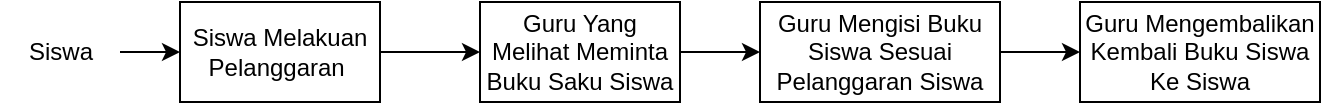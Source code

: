 <mxfile version="24.7.7">
  <diagram name="Halaman-1" id="v4kKE3ghkxSC4PJq36cw">
    <mxGraphModel dx="1114" dy="510" grid="1" gridSize="10" guides="1" tooltips="1" connect="1" arrows="1" fold="1" page="1" pageScale="1" pageWidth="827" pageHeight="1169" math="0" shadow="0">
      <root>
        <mxCell id="0" />
        <mxCell id="1" parent="0" />
        <mxCell id="2enkI-pQlf27LS5VBOBX-8" value="" style="edgeStyle=orthogonalEdgeStyle;rounded=0;orthogonalLoop=1;jettySize=auto;html=1;" edge="1" parent="1" source="2enkI-pQlf27LS5VBOBX-1" target="2enkI-pQlf27LS5VBOBX-7">
          <mxGeometry relative="1" as="geometry" />
        </mxCell>
        <mxCell id="2enkI-pQlf27LS5VBOBX-1" value="Siswa Melakuan Pelanggaran&amp;nbsp;" style="rounded=0;whiteSpace=wrap;html=1;" vertex="1" parent="1">
          <mxGeometry x="130" y="80" width="100" height="50" as="geometry" />
        </mxCell>
        <mxCell id="2enkI-pQlf27LS5VBOBX-6" value="" style="edgeStyle=orthogonalEdgeStyle;rounded=0;orthogonalLoop=1;jettySize=auto;html=1;" edge="1" parent="1" source="2enkI-pQlf27LS5VBOBX-2" target="2enkI-pQlf27LS5VBOBX-1">
          <mxGeometry relative="1" as="geometry" />
        </mxCell>
        <mxCell id="2enkI-pQlf27LS5VBOBX-2" value="Siswa" style="text;html=1;align=center;verticalAlign=middle;resizable=0;points=[];autosize=1;strokeColor=none;fillColor=none;" vertex="1" parent="1">
          <mxGeometry x="40" y="90" width="60" height="30" as="geometry" />
        </mxCell>
        <mxCell id="2enkI-pQlf27LS5VBOBX-10" value="" style="edgeStyle=orthogonalEdgeStyle;rounded=0;orthogonalLoop=1;jettySize=auto;html=1;" edge="1" parent="1" source="2enkI-pQlf27LS5VBOBX-7" target="2enkI-pQlf27LS5VBOBX-9">
          <mxGeometry relative="1" as="geometry" />
        </mxCell>
        <mxCell id="2enkI-pQlf27LS5VBOBX-7" value="Guru Yang Melihat Meminta Buku Saku Siswa" style="rounded=0;whiteSpace=wrap;html=1;" vertex="1" parent="1">
          <mxGeometry x="280" y="80" width="100" height="50" as="geometry" />
        </mxCell>
        <mxCell id="2enkI-pQlf27LS5VBOBX-12" value="" style="edgeStyle=orthogonalEdgeStyle;rounded=0;orthogonalLoop=1;jettySize=auto;html=1;" edge="1" parent="1" source="2enkI-pQlf27LS5VBOBX-9" target="2enkI-pQlf27LS5VBOBX-11">
          <mxGeometry relative="1" as="geometry" />
        </mxCell>
        <mxCell id="2enkI-pQlf27LS5VBOBX-9" value="Guru Mengisi Buku Siswa Sesuai Pelanggaran Siswa" style="rounded=0;whiteSpace=wrap;html=1;" vertex="1" parent="1">
          <mxGeometry x="420" y="80" width="120" height="50" as="geometry" />
        </mxCell>
        <mxCell id="2enkI-pQlf27LS5VBOBX-11" value="Guru Mengembalikan Kembali Buku Siswa Ke Siswa" style="rounded=0;whiteSpace=wrap;html=1;" vertex="1" parent="1">
          <mxGeometry x="580" y="80" width="120" height="50" as="geometry" />
        </mxCell>
      </root>
    </mxGraphModel>
  </diagram>
</mxfile>
